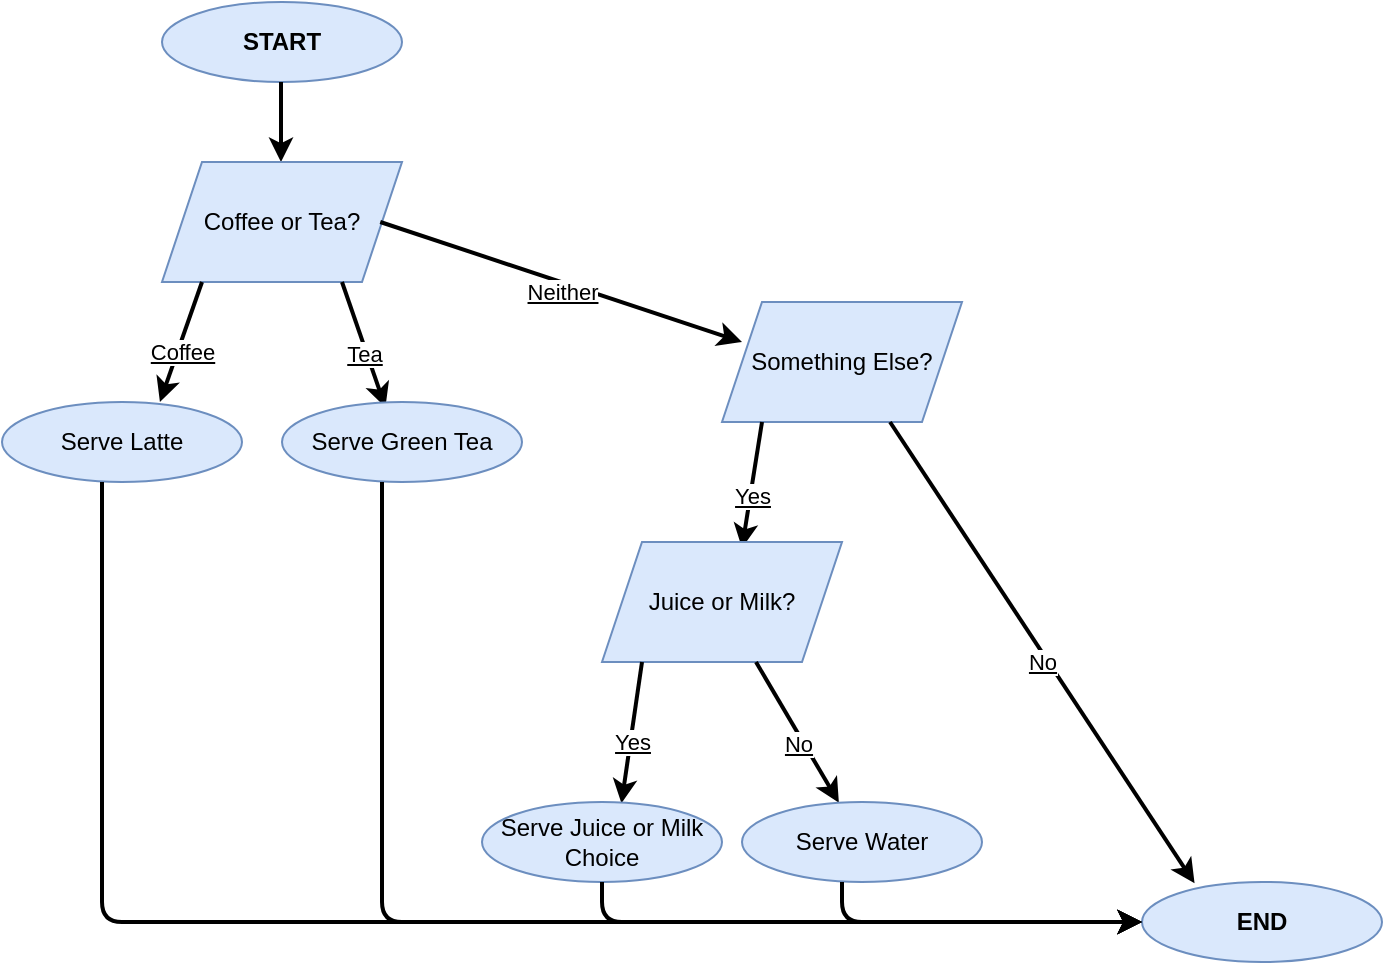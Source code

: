 <mxfile version="14.2.4" type="github">
  <diagram id="C5RBs43oDa-KdzZeNtuy" name="Page-1">
    <mxGraphModel dx="1609" dy="469" grid="1" gridSize="10" guides="1" tooltips="1" connect="1" arrows="1" fold="1" page="1" pageScale="1" pageWidth="827" pageHeight="1169" background="#ffffff" math="0" shadow="0">
      <root>
        <mxCell id="WIyWlLk6GJQsqaUBKTNV-0" />
        <mxCell id="WIyWlLk6GJQsqaUBKTNV-1" parent="WIyWlLk6GJQsqaUBKTNV-0" />
        <mxCell id="kNRHymAV8zpSRNtJUDri-2" value="&lt;b&gt;START&lt;/b&gt;" style="ellipse;whiteSpace=wrap;html=1;fillColor=#dae8fc;strokeColor=#6c8ebf;" vertex="1" parent="WIyWlLk6GJQsqaUBKTNV-1">
          <mxGeometry x="50" y="20" width="120" height="40" as="geometry" />
        </mxCell>
        <mxCell id="kNRHymAV8zpSRNtJUDri-3" value="&lt;b&gt;END&lt;/b&gt;" style="ellipse;whiteSpace=wrap;html=1;fillColor=#dae8fc;strokeColor=#6c8ebf;" vertex="1" parent="WIyWlLk6GJQsqaUBKTNV-1">
          <mxGeometry x="540" y="460" width="120" height="40" as="geometry" />
        </mxCell>
        <mxCell id="kNRHymAV8zpSRNtJUDri-4" value="" style="endArrow=classic;html=1;strokeWidth=2;" edge="1" parent="WIyWlLk6GJQsqaUBKTNV-1">
          <mxGeometry width="50" height="50" relative="1" as="geometry">
            <mxPoint x="109.5" y="60" as="sourcePoint" />
            <mxPoint x="109.5" y="100" as="targetPoint" />
          </mxGeometry>
        </mxCell>
        <mxCell id="kNRHymAV8zpSRNtJUDri-5" value="Coffee or Tea?" style="shape=parallelogram;perimeter=parallelogramPerimeter;whiteSpace=wrap;html=1;fixedSize=1;fillColor=#dae8fc;strokeColor=#6c8ebf;" vertex="1" parent="WIyWlLk6GJQsqaUBKTNV-1">
          <mxGeometry x="50" y="100" width="120" height="60" as="geometry" />
        </mxCell>
        <mxCell id="kNRHymAV8zpSRNtJUDri-9" value="" style="endArrow=classic;html=1;entryX=0.658;entryY=0;entryDx=0;entryDy=0;entryPerimeter=0;strokeWidth=2;" edge="1" parent="WIyWlLk6GJQsqaUBKTNV-1" target="kNRHymAV8zpSRNtJUDri-15">
          <mxGeometry relative="1" as="geometry">
            <mxPoint x="70" y="160" as="sourcePoint" />
            <mxPoint x="50" y="210" as="targetPoint" />
          </mxGeometry>
        </mxCell>
        <mxCell id="kNRHymAV8zpSRNtJUDri-10" value="Coffee" style="edgeLabel;resizable=0;html=1;align=center;verticalAlign=middle;fontStyle=4" connectable="0" vertex="1" parent="kNRHymAV8zpSRNtJUDri-9">
          <mxGeometry relative="1" as="geometry">
            <mxPoint x="0.03" y="4.93" as="offset" />
          </mxGeometry>
        </mxCell>
        <mxCell id="kNRHymAV8zpSRNtJUDri-13" value="" style="endArrow=classic;html=1;entryX=0.431;entryY=0.067;entryDx=0;entryDy=0;entryPerimeter=0;strokeWidth=2;" edge="1" parent="WIyWlLk6GJQsqaUBKTNV-1" target="kNRHymAV8zpSRNtJUDri-16">
          <mxGeometry relative="1" as="geometry">
            <mxPoint x="140" y="160" as="sourcePoint" />
            <mxPoint x="140" y="210" as="targetPoint" />
          </mxGeometry>
        </mxCell>
        <mxCell id="kNRHymAV8zpSRNtJUDri-14" value="Tea" style="edgeLabel;resizable=0;html=1;align=center;verticalAlign=middle;fontStyle=4" connectable="0" vertex="1" parent="kNRHymAV8zpSRNtJUDri-13">
          <mxGeometry relative="1" as="geometry">
            <mxPoint x="0.03" y="4.93" as="offset" />
          </mxGeometry>
        </mxCell>
        <mxCell id="kNRHymAV8zpSRNtJUDri-15" value="Serve Latte" style="ellipse;whiteSpace=wrap;html=1;fillColor=#dae8fc;strokeColor=#6c8ebf;" vertex="1" parent="WIyWlLk6GJQsqaUBKTNV-1">
          <mxGeometry x="-30" y="220" width="120" height="40" as="geometry" />
        </mxCell>
        <mxCell id="kNRHymAV8zpSRNtJUDri-16" value="Serve Green Tea" style="ellipse;whiteSpace=wrap;html=1;fillColor=#dae8fc;strokeColor=#6c8ebf;" vertex="1" parent="WIyWlLk6GJQsqaUBKTNV-1">
          <mxGeometry x="110" y="220" width="120" height="40" as="geometry" />
        </mxCell>
        <mxCell id="kNRHymAV8zpSRNtJUDri-19" value="" style="endArrow=classic;html=1;strokeWidth=2;" edge="1" parent="WIyWlLk6GJQsqaUBKTNV-1">
          <mxGeometry relative="1" as="geometry">
            <mxPoint x="159.14" y="130" as="sourcePoint" />
            <mxPoint x="340" y="190" as="targetPoint" />
          </mxGeometry>
        </mxCell>
        <mxCell id="kNRHymAV8zpSRNtJUDri-20" value="Neither" style="edgeLabel;resizable=0;html=1;align=center;verticalAlign=middle;fontStyle=4" connectable="0" vertex="1" parent="kNRHymAV8zpSRNtJUDri-19">
          <mxGeometry relative="1" as="geometry">
            <mxPoint x="0.03" y="4.93" as="offset" />
          </mxGeometry>
        </mxCell>
        <mxCell id="kNRHymAV8zpSRNtJUDri-21" value="Something Else?" style="shape=parallelogram;perimeter=parallelogramPerimeter;whiteSpace=wrap;html=1;fixedSize=1;fillColor=#dae8fc;strokeColor=#6c8ebf;" vertex="1" parent="WIyWlLk6GJQsqaUBKTNV-1">
          <mxGeometry x="330" y="170" width="120" height="60" as="geometry" />
        </mxCell>
        <mxCell id="kNRHymAV8zpSRNtJUDri-23" value="" style="endArrow=classic;html=1;strokeWidth=2;" edge="1" parent="WIyWlLk6GJQsqaUBKTNV-1">
          <mxGeometry relative="1" as="geometry">
            <mxPoint x="350" y="230" as="sourcePoint" />
            <mxPoint x="340" y="293" as="targetPoint" />
          </mxGeometry>
        </mxCell>
        <mxCell id="kNRHymAV8zpSRNtJUDri-24" value="Yes" style="edgeLabel;resizable=0;html=1;align=center;verticalAlign=middle;fontStyle=4" connectable="0" vertex="1" parent="kNRHymAV8zpSRNtJUDri-23">
          <mxGeometry relative="1" as="geometry">
            <mxPoint x="0.03" y="4.93" as="offset" />
          </mxGeometry>
        </mxCell>
        <mxCell id="kNRHymAV8zpSRNtJUDri-25" value="" style="endArrow=classic;html=1;strokeWidth=2;entryX=0.219;entryY=0.017;entryDx=0;entryDy=0;entryPerimeter=0;" edge="1" parent="WIyWlLk6GJQsqaUBKTNV-1" target="kNRHymAV8zpSRNtJUDri-3">
          <mxGeometry relative="1" as="geometry">
            <mxPoint x="414" y="230" as="sourcePoint" />
            <mxPoint x="500" y="288" as="targetPoint" />
          </mxGeometry>
        </mxCell>
        <mxCell id="kNRHymAV8zpSRNtJUDri-26" value="No" style="edgeLabel;resizable=0;html=1;align=center;verticalAlign=middle;fontStyle=4" connectable="0" vertex="1" parent="kNRHymAV8zpSRNtJUDri-25">
          <mxGeometry relative="1" as="geometry">
            <mxPoint x="0.03" y="4.93" as="offset" />
          </mxGeometry>
        </mxCell>
        <mxCell id="kNRHymAV8zpSRNtJUDri-27" value="Juice or Milk?" style="shape=parallelogram;perimeter=parallelogramPerimeter;whiteSpace=wrap;html=1;fixedSize=1;fillColor=#dae8fc;strokeColor=#6c8ebf;" vertex="1" parent="WIyWlLk6GJQsqaUBKTNV-1">
          <mxGeometry x="270" y="290" width="120" height="60" as="geometry" />
        </mxCell>
        <mxCell id="kNRHymAV8zpSRNtJUDri-28" value="" style="endArrow=classic;html=1;strokeWidth=2;entryX=0.581;entryY=0.017;entryDx=0;entryDy=0;entryPerimeter=0;" edge="1" parent="WIyWlLk6GJQsqaUBKTNV-1" target="kNRHymAV8zpSRNtJUDri-33">
          <mxGeometry relative="1" as="geometry">
            <mxPoint x="290" y="350" as="sourcePoint" />
            <mxPoint x="280" y="413" as="targetPoint" />
          </mxGeometry>
        </mxCell>
        <mxCell id="kNRHymAV8zpSRNtJUDri-29" value="Yes" style="edgeLabel;resizable=0;html=1;align=center;verticalAlign=middle;fontStyle=4" connectable="0" vertex="1" parent="kNRHymAV8zpSRNtJUDri-28">
          <mxGeometry relative="1" as="geometry">
            <mxPoint x="0.03" y="4.93" as="offset" />
          </mxGeometry>
        </mxCell>
        <mxCell id="kNRHymAV8zpSRNtJUDri-30" value="" style="endArrow=classic;html=1;strokeWidth=2;" edge="1" parent="WIyWlLk6GJQsqaUBKTNV-1" target="kNRHymAV8zpSRNtJUDri-34">
          <mxGeometry relative="1" as="geometry">
            <mxPoint x="347" y="350" as="sourcePoint" />
            <mxPoint x="390" y="418" as="targetPoint" />
          </mxGeometry>
        </mxCell>
        <mxCell id="kNRHymAV8zpSRNtJUDri-31" value="No" style="edgeLabel;resizable=0;html=1;align=center;verticalAlign=middle;fontStyle=4" connectable="0" vertex="1" parent="kNRHymAV8zpSRNtJUDri-30">
          <mxGeometry relative="1" as="geometry">
            <mxPoint x="0.03" y="4.93" as="offset" />
          </mxGeometry>
        </mxCell>
        <mxCell id="kNRHymAV8zpSRNtJUDri-33" value="Serve Juice or Milk Choice" style="ellipse;whiteSpace=wrap;html=1;fillColor=#dae8fc;strokeColor=#6c8ebf;" vertex="1" parent="WIyWlLk6GJQsqaUBKTNV-1">
          <mxGeometry x="210" y="420" width="120" height="40" as="geometry" />
        </mxCell>
        <mxCell id="kNRHymAV8zpSRNtJUDri-34" value="Serve Water" style="ellipse;whiteSpace=wrap;html=1;fillColor=#dae8fc;strokeColor=#6c8ebf;" vertex="1" parent="WIyWlLk6GJQsqaUBKTNV-1">
          <mxGeometry x="340" y="420" width="120" height="40" as="geometry" />
        </mxCell>
        <mxCell id="kNRHymAV8zpSRNtJUDri-40" value="" style="endArrow=classic;html=1;strokeWidth=2;entryX=0;entryY=0.5;entryDx=0;entryDy=0;" edge="1" parent="WIyWlLk6GJQsqaUBKTNV-1" target="kNRHymAV8zpSRNtJUDri-3">
          <mxGeometry width="50" height="50" relative="1" as="geometry">
            <mxPoint x="270" y="460" as="sourcePoint" />
            <mxPoint x="530" y="480" as="targetPoint" />
            <Array as="points">
              <mxPoint x="270" y="480" />
            </Array>
          </mxGeometry>
        </mxCell>
        <mxCell id="kNRHymAV8zpSRNtJUDri-41" value="" style="endArrow=classic;html=1;strokeWidth=2;entryX=0;entryY=0.5;entryDx=0;entryDy=0;" edge="1" parent="WIyWlLk6GJQsqaUBKTNV-1" target="kNRHymAV8zpSRNtJUDri-3">
          <mxGeometry width="50" height="50" relative="1" as="geometry">
            <mxPoint x="390" y="460" as="sourcePoint" />
            <mxPoint x="530" y="480" as="targetPoint" />
            <Array as="points">
              <mxPoint x="390" y="480" />
            </Array>
          </mxGeometry>
        </mxCell>
        <mxCell id="kNRHymAV8zpSRNtJUDri-42" value="" style="endArrow=classic;html=1;strokeWidth=2;" edge="1" parent="WIyWlLk6GJQsqaUBKTNV-1">
          <mxGeometry width="50" height="50" relative="1" as="geometry">
            <mxPoint x="20" y="260" as="sourcePoint" />
            <mxPoint x="540" y="480" as="targetPoint" />
            <Array as="points">
              <mxPoint x="20" y="480" />
            </Array>
          </mxGeometry>
        </mxCell>
        <mxCell id="kNRHymAV8zpSRNtJUDri-43" value="" style="endArrow=classic;html=1;strokeWidth=2;" edge="1" parent="WIyWlLk6GJQsqaUBKTNV-1">
          <mxGeometry width="50" height="50" relative="1" as="geometry">
            <mxPoint x="160" y="260" as="sourcePoint" />
            <mxPoint x="540" y="480" as="targetPoint" />
            <Array as="points">
              <mxPoint x="160" y="480" />
            </Array>
          </mxGeometry>
        </mxCell>
      </root>
    </mxGraphModel>
  </diagram>
</mxfile>
